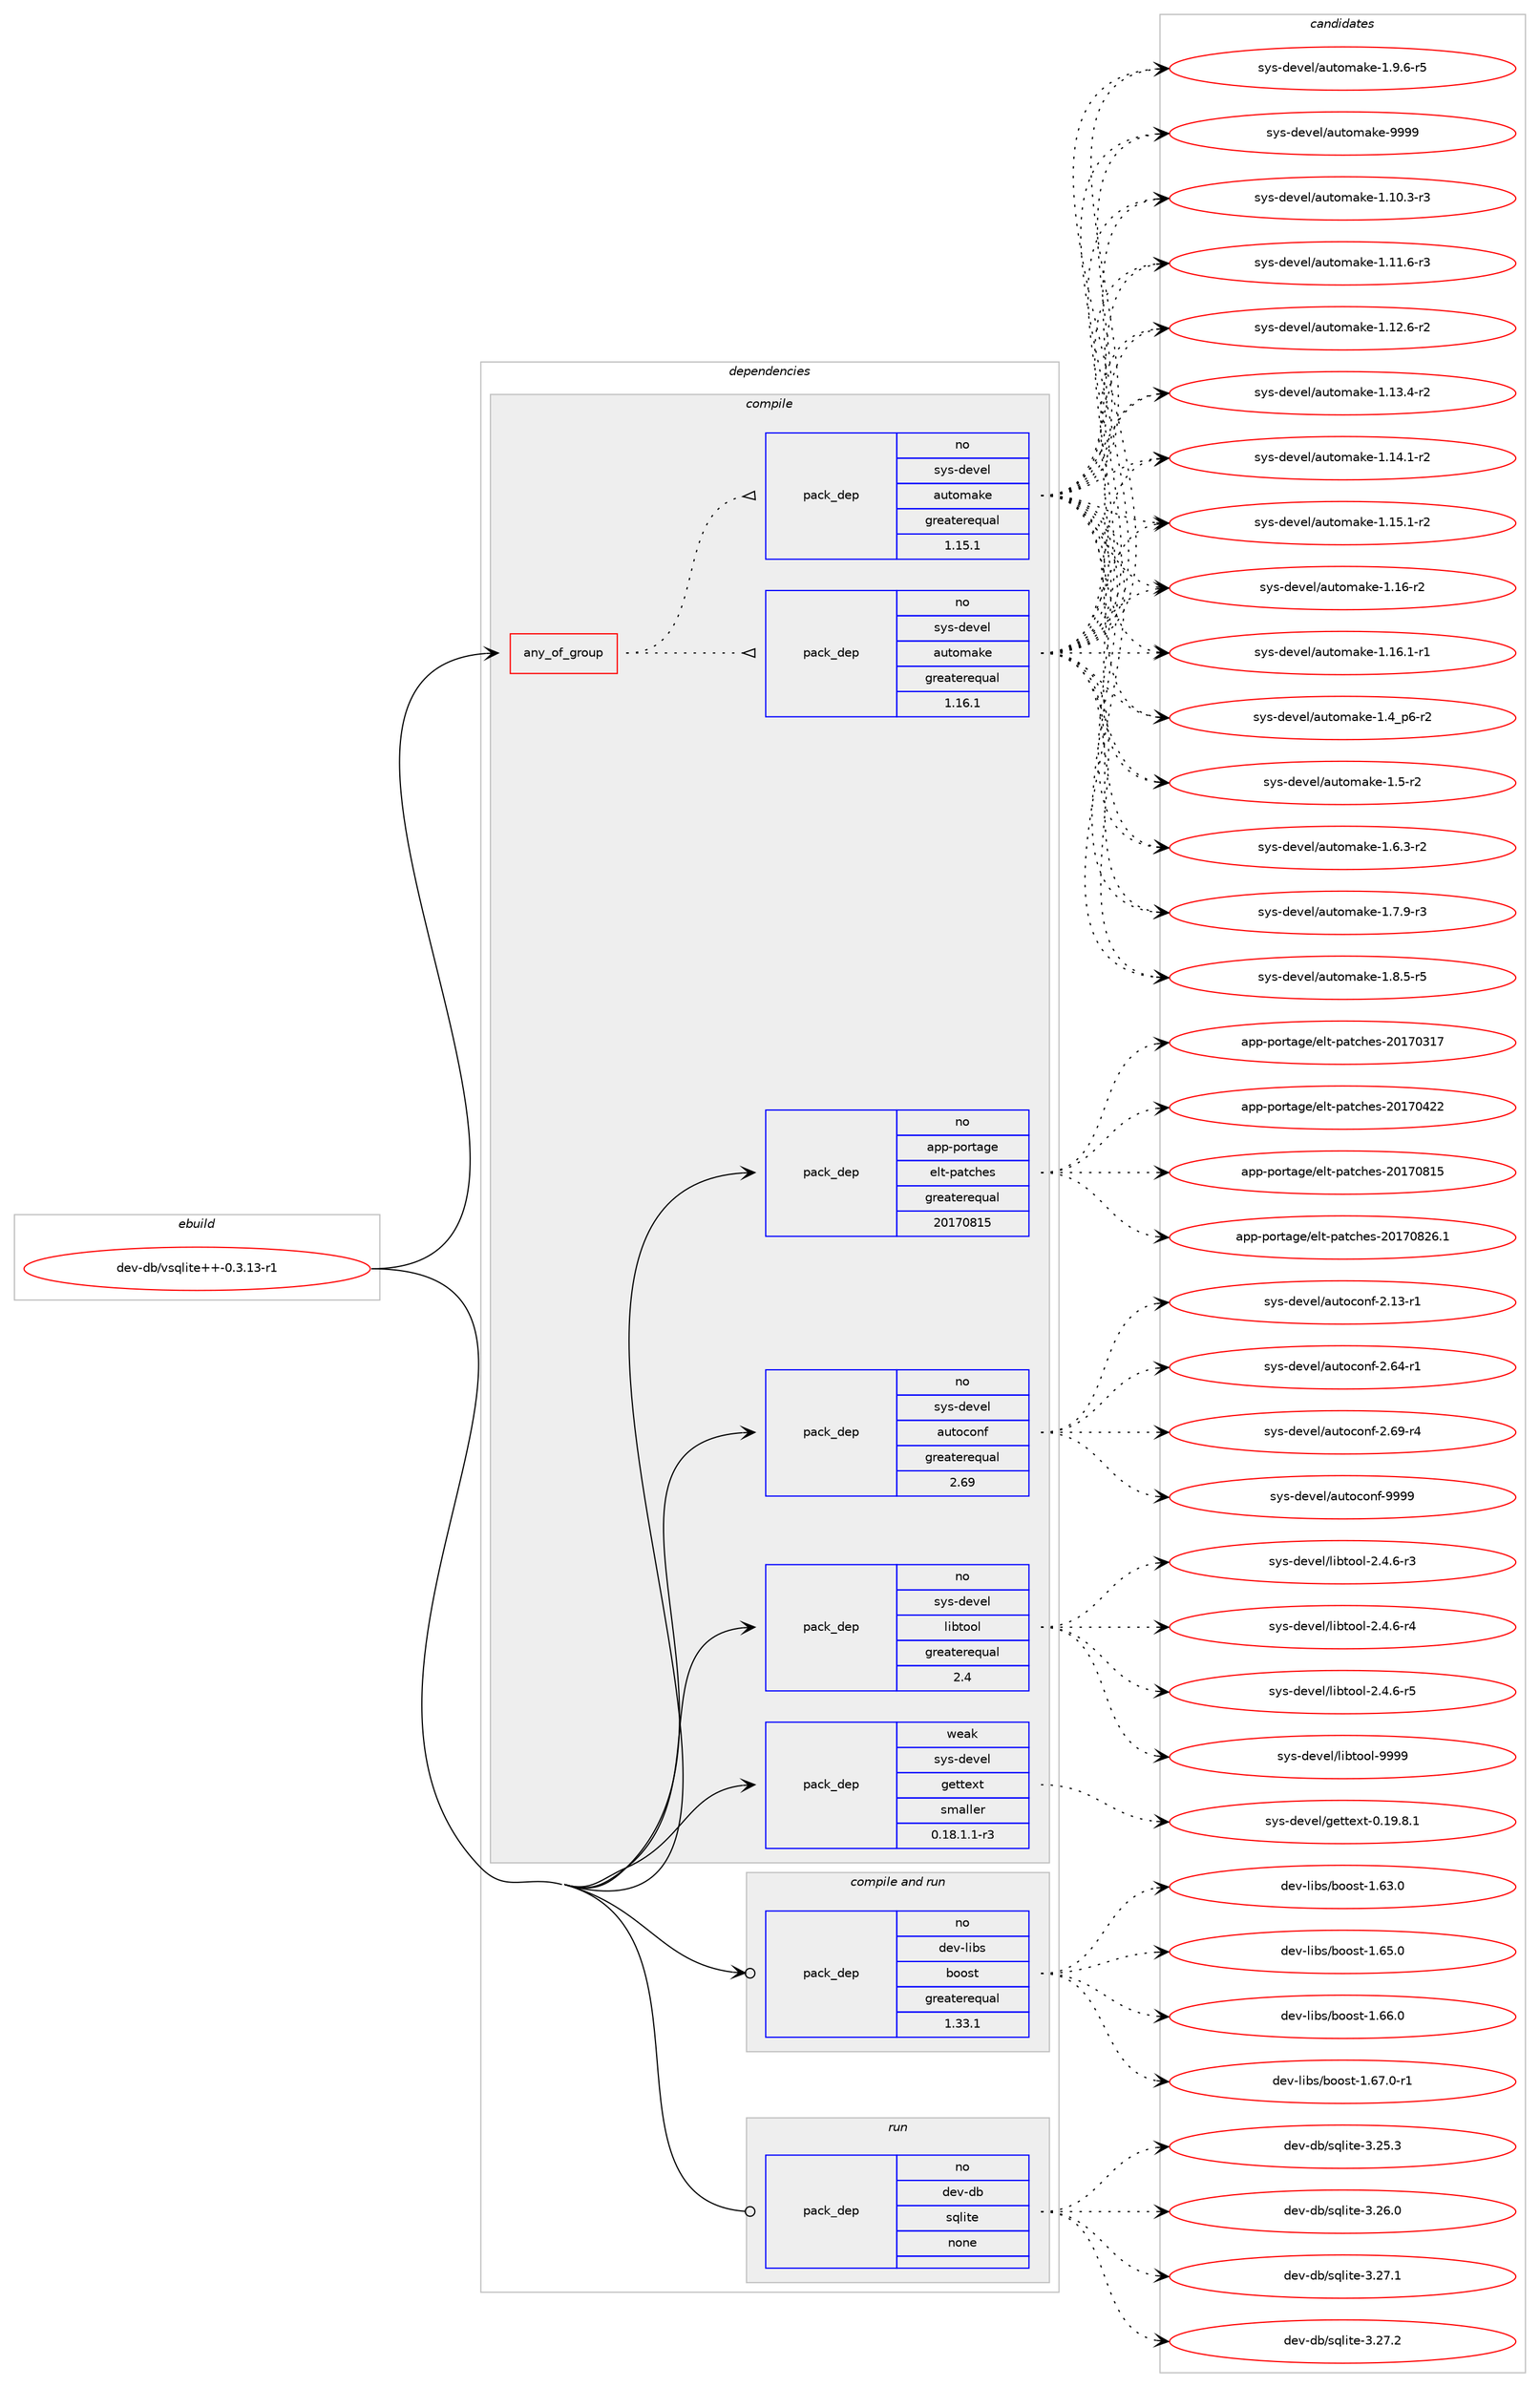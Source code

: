 digraph prolog {

# *************
# Graph options
# *************

newrank=true;
concentrate=true;
compound=true;
graph [rankdir=LR,fontname=Helvetica,fontsize=10,ranksep=1.5];#, ranksep=2.5, nodesep=0.2];
edge  [arrowhead=vee];
node  [fontname=Helvetica,fontsize=10];

# **********
# The ebuild
# **********

subgraph cluster_leftcol {
color=gray;
rank=same;
label=<<i>ebuild</i>>;
id [label="dev-db/vsqlite++-0.3.13-r1", color=red, width=4, href="../dev-db/vsqlite++-0.3.13-r1.svg"];
}

# ****************
# The dependencies
# ****************

subgraph cluster_midcol {
color=gray;
label=<<i>dependencies</i>>;
subgraph cluster_compile {
fillcolor="#eeeeee";
style=filled;
label=<<i>compile</i>>;
subgraph any20438 {
dependency1323103 [label=<<TABLE BORDER="0" CELLBORDER="1" CELLSPACING="0" CELLPADDING="4"><TR><TD CELLPADDING="10">any_of_group</TD></TR></TABLE>>, shape=none, color=red];subgraph pack943987 {
dependency1323104 [label=<<TABLE BORDER="0" CELLBORDER="1" CELLSPACING="0" CELLPADDING="4" WIDTH="220"><TR><TD ROWSPAN="6" CELLPADDING="30">pack_dep</TD></TR><TR><TD WIDTH="110">no</TD></TR><TR><TD>sys-devel</TD></TR><TR><TD>automake</TD></TR><TR><TD>greaterequal</TD></TR><TR><TD>1.16.1</TD></TR></TABLE>>, shape=none, color=blue];
}
dependency1323103:e -> dependency1323104:w [weight=20,style="dotted",arrowhead="oinv"];
subgraph pack943988 {
dependency1323105 [label=<<TABLE BORDER="0" CELLBORDER="1" CELLSPACING="0" CELLPADDING="4" WIDTH="220"><TR><TD ROWSPAN="6" CELLPADDING="30">pack_dep</TD></TR><TR><TD WIDTH="110">no</TD></TR><TR><TD>sys-devel</TD></TR><TR><TD>automake</TD></TR><TR><TD>greaterequal</TD></TR><TR><TD>1.15.1</TD></TR></TABLE>>, shape=none, color=blue];
}
dependency1323103:e -> dependency1323105:w [weight=20,style="dotted",arrowhead="oinv"];
}
id:e -> dependency1323103:w [weight=20,style="solid",arrowhead="vee"];
subgraph pack943989 {
dependency1323106 [label=<<TABLE BORDER="0" CELLBORDER="1" CELLSPACING="0" CELLPADDING="4" WIDTH="220"><TR><TD ROWSPAN="6" CELLPADDING="30">pack_dep</TD></TR><TR><TD WIDTH="110">no</TD></TR><TR><TD>app-portage</TD></TR><TR><TD>elt-patches</TD></TR><TR><TD>greaterequal</TD></TR><TR><TD>20170815</TD></TR></TABLE>>, shape=none, color=blue];
}
id:e -> dependency1323106:w [weight=20,style="solid",arrowhead="vee"];
subgraph pack943990 {
dependency1323107 [label=<<TABLE BORDER="0" CELLBORDER="1" CELLSPACING="0" CELLPADDING="4" WIDTH="220"><TR><TD ROWSPAN="6" CELLPADDING="30">pack_dep</TD></TR><TR><TD WIDTH="110">no</TD></TR><TR><TD>sys-devel</TD></TR><TR><TD>autoconf</TD></TR><TR><TD>greaterequal</TD></TR><TR><TD>2.69</TD></TR></TABLE>>, shape=none, color=blue];
}
id:e -> dependency1323107:w [weight=20,style="solid",arrowhead="vee"];
subgraph pack943991 {
dependency1323108 [label=<<TABLE BORDER="0" CELLBORDER="1" CELLSPACING="0" CELLPADDING="4" WIDTH="220"><TR><TD ROWSPAN="6" CELLPADDING="30">pack_dep</TD></TR><TR><TD WIDTH="110">no</TD></TR><TR><TD>sys-devel</TD></TR><TR><TD>libtool</TD></TR><TR><TD>greaterequal</TD></TR><TR><TD>2.4</TD></TR></TABLE>>, shape=none, color=blue];
}
id:e -> dependency1323108:w [weight=20,style="solid",arrowhead="vee"];
subgraph pack943992 {
dependency1323109 [label=<<TABLE BORDER="0" CELLBORDER="1" CELLSPACING="0" CELLPADDING="4" WIDTH="220"><TR><TD ROWSPAN="6" CELLPADDING="30">pack_dep</TD></TR><TR><TD WIDTH="110">weak</TD></TR><TR><TD>sys-devel</TD></TR><TR><TD>gettext</TD></TR><TR><TD>smaller</TD></TR><TR><TD>0.18.1.1-r3</TD></TR></TABLE>>, shape=none, color=blue];
}
id:e -> dependency1323109:w [weight=20,style="solid",arrowhead="vee"];
}
subgraph cluster_compileandrun {
fillcolor="#eeeeee";
style=filled;
label=<<i>compile and run</i>>;
subgraph pack943993 {
dependency1323110 [label=<<TABLE BORDER="0" CELLBORDER="1" CELLSPACING="0" CELLPADDING="4" WIDTH="220"><TR><TD ROWSPAN="6" CELLPADDING="30">pack_dep</TD></TR><TR><TD WIDTH="110">no</TD></TR><TR><TD>dev-libs</TD></TR><TR><TD>boost</TD></TR><TR><TD>greaterequal</TD></TR><TR><TD>1.33.1</TD></TR></TABLE>>, shape=none, color=blue];
}
id:e -> dependency1323110:w [weight=20,style="solid",arrowhead="odotvee"];
}
subgraph cluster_run {
fillcolor="#eeeeee";
style=filled;
label=<<i>run</i>>;
subgraph pack943994 {
dependency1323111 [label=<<TABLE BORDER="0" CELLBORDER="1" CELLSPACING="0" CELLPADDING="4" WIDTH="220"><TR><TD ROWSPAN="6" CELLPADDING="30">pack_dep</TD></TR><TR><TD WIDTH="110">no</TD></TR><TR><TD>dev-db</TD></TR><TR><TD>sqlite</TD></TR><TR><TD>none</TD></TR><TR><TD></TD></TR></TABLE>>, shape=none, color=blue];
}
id:e -> dependency1323111:w [weight=20,style="solid",arrowhead="odot"];
}
}

# **************
# The candidates
# **************

subgraph cluster_choices {
rank=same;
color=gray;
label=<<i>candidates</i>>;

subgraph choice943987 {
color=black;
nodesep=1;
choice11512111545100101118101108479711711611110997107101454946494846514511451 [label="sys-devel/automake-1.10.3-r3", color=red, width=4,href="../sys-devel/automake-1.10.3-r3.svg"];
choice11512111545100101118101108479711711611110997107101454946494946544511451 [label="sys-devel/automake-1.11.6-r3", color=red, width=4,href="../sys-devel/automake-1.11.6-r3.svg"];
choice11512111545100101118101108479711711611110997107101454946495046544511450 [label="sys-devel/automake-1.12.6-r2", color=red, width=4,href="../sys-devel/automake-1.12.6-r2.svg"];
choice11512111545100101118101108479711711611110997107101454946495146524511450 [label="sys-devel/automake-1.13.4-r2", color=red, width=4,href="../sys-devel/automake-1.13.4-r2.svg"];
choice11512111545100101118101108479711711611110997107101454946495246494511450 [label="sys-devel/automake-1.14.1-r2", color=red, width=4,href="../sys-devel/automake-1.14.1-r2.svg"];
choice11512111545100101118101108479711711611110997107101454946495346494511450 [label="sys-devel/automake-1.15.1-r2", color=red, width=4,href="../sys-devel/automake-1.15.1-r2.svg"];
choice1151211154510010111810110847971171161111099710710145494649544511450 [label="sys-devel/automake-1.16-r2", color=red, width=4,href="../sys-devel/automake-1.16-r2.svg"];
choice11512111545100101118101108479711711611110997107101454946495446494511449 [label="sys-devel/automake-1.16.1-r1", color=red, width=4,href="../sys-devel/automake-1.16.1-r1.svg"];
choice115121115451001011181011084797117116111109971071014549465295112544511450 [label="sys-devel/automake-1.4_p6-r2", color=red, width=4,href="../sys-devel/automake-1.4_p6-r2.svg"];
choice11512111545100101118101108479711711611110997107101454946534511450 [label="sys-devel/automake-1.5-r2", color=red, width=4,href="../sys-devel/automake-1.5-r2.svg"];
choice115121115451001011181011084797117116111109971071014549465446514511450 [label="sys-devel/automake-1.6.3-r2", color=red, width=4,href="../sys-devel/automake-1.6.3-r2.svg"];
choice115121115451001011181011084797117116111109971071014549465546574511451 [label="sys-devel/automake-1.7.9-r3", color=red, width=4,href="../sys-devel/automake-1.7.9-r3.svg"];
choice115121115451001011181011084797117116111109971071014549465646534511453 [label="sys-devel/automake-1.8.5-r5", color=red, width=4,href="../sys-devel/automake-1.8.5-r5.svg"];
choice115121115451001011181011084797117116111109971071014549465746544511453 [label="sys-devel/automake-1.9.6-r5", color=red, width=4,href="../sys-devel/automake-1.9.6-r5.svg"];
choice115121115451001011181011084797117116111109971071014557575757 [label="sys-devel/automake-9999", color=red, width=4,href="../sys-devel/automake-9999.svg"];
dependency1323104:e -> choice11512111545100101118101108479711711611110997107101454946494846514511451:w [style=dotted,weight="100"];
dependency1323104:e -> choice11512111545100101118101108479711711611110997107101454946494946544511451:w [style=dotted,weight="100"];
dependency1323104:e -> choice11512111545100101118101108479711711611110997107101454946495046544511450:w [style=dotted,weight="100"];
dependency1323104:e -> choice11512111545100101118101108479711711611110997107101454946495146524511450:w [style=dotted,weight="100"];
dependency1323104:e -> choice11512111545100101118101108479711711611110997107101454946495246494511450:w [style=dotted,weight="100"];
dependency1323104:e -> choice11512111545100101118101108479711711611110997107101454946495346494511450:w [style=dotted,weight="100"];
dependency1323104:e -> choice1151211154510010111810110847971171161111099710710145494649544511450:w [style=dotted,weight="100"];
dependency1323104:e -> choice11512111545100101118101108479711711611110997107101454946495446494511449:w [style=dotted,weight="100"];
dependency1323104:e -> choice115121115451001011181011084797117116111109971071014549465295112544511450:w [style=dotted,weight="100"];
dependency1323104:e -> choice11512111545100101118101108479711711611110997107101454946534511450:w [style=dotted,weight="100"];
dependency1323104:e -> choice115121115451001011181011084797117116111109971071014549465446514511450:w [style=dotted,weight="100"];
dependency1323104:e -> choice115121115451001011181011084797117116111109971071014549465546574511451:w [style=dotted,weight="100"];
dependency1323104:e -> choice115121115451001011181011084797117116111109971071014549465646534511453:w [style=dotted,weight="100"];
dependency1323104:e -> choice115121115451001011181011084797117116111109971071014549465746544511453:w [style=dotted,weight="100"];
dependency1323104:e -> choice115121115451001011181011084797117116111109971071014557575757:w [style=dotted,weight="100"];
}
subgraph choice943988 {
color=black;
nodesep=1;
choice11512111545100101118101108479711711611110997107101454946494846514511451 [label="sys-devel/automake-1.10.3-r3", color=red, width=4,href="../sys-devel/automake-1.10.3-r3.svg"];
choice11512111545100101118101108479711711611110997107101454946494946544511451 [label="sys-devel/automake-1.11.6-r3", color=red, width=4,href="../sys-devel/automake-1.11.6-r3.svg"];
choice11512111545100101118101108479711711611110997107101454946495046544511450 [label="sys-devel/automake-1.12.6-r2", color=red, width=4,href="../sys-devel/automake-1.12.6-r2.svg"];
choice11512111545100101118101108479711711611110997107101454946495146524511450 [label="sys-devel/automake-1.13.4-r2", color=red, width=4,href="../sys-devel/automake-1.13.4-r2.svg"];
choice11512111545100101118101108479711711611110997107101454946495246494511450 [label="sys-devel/automake-1.14.1-r2", color=red, width=4,href="../sys-devel/automake-1.14.1-r2.svg"];
choice11512111545100101118101108479711711611110997107101454946495346494511450 [label="sys-devel/automake-1.15.1-r2", color=red, width=4,href="../sys-devel/automake-1.15.1-r2.svg"];
choice1151211154510010111810110847971171161111099710710145494649544511450 [label="sys-devel/automake-1.16-r2", color=red, width=4,href="../sys-devel/automake-1.16-r2.svg"];
choice11512111545100101118101108479711711611110997107101454946495446494511449 [label="sys-devel/automake-1.16.1-r1", color=red, width=4,href="../sys-devel/automake-1.16.1-r1.svg"];
choice115121115451001011181011084797117116111109971071014549465295112544511450 [label="sys-devel/automake-1.4_p6-r2", color=red, width=4,href="../sys-devel/automake-1.4_p6-r2.svg"];
choice11512111545100101118101108479711711611110997107101454946534511450 [label="sys-devel/automake-1.5-r2", color=red, width=4,href="../sys-devel/automake-1.5-r2.svg"];
choice115121115451001011181011084797117116111109971071014549465446514511450 [label="sys-devel/automake-1.6.3-r2", color=red, width=4,href="../sys-devel/automake-1.6.3-r2.svg"];
choice115121115451001011181011084797117116111109971071014549465546574511451 [label="sys-devel/automake-1.7.9-r3", color=red, width=4,href="../sys-devel/automake-1.7.9-r3.svg"];
choice115121115451001011181011084797117116111109971071014549465646534511453 [label="sys-devel/automake-1.8.5-r5", color=red, width=4,href="../sys-devel/automake-1.8.5-r5.svg"];
choice115121115451001011181011084797117116111109971071014549465746544511453 [label="sys-devel/automake-1.9.6-r5", color=red, width=4,href="../sys-devel/automake-1.9.6-r5.svg"];
choice115121115451001011181011084797117116111109971071014557575757 [label="sys-devel/automake-9999", color=red, width=4,href="../sys-devel/automake-9999.svg"];
dependency1323105:e -> choice11512111545100101118101108479711711611110997107101454946494846514511451:w [style=dotted,weight="100"];
dependency1323105:e -> choice11512111545100101118101108479711711611110997107101454946494946544511451:w [style=dotted,weight="100"];
dependency1323105:e -> choice11512111545100101118101108479711711611110997107101454946495046544511450:w [style=dotted,weight="100"];
dependency1323105:e -> choice11512111545100101118101108479711711611110997107101454946495146524511450:w [style=dotted,weight="100"];
dependency1323105:e -> choice11512111545100101118101108479711711611110997107101454946495246494511450:w [style=dotted,weight="100"];
dependency1323105:e -> choice11512111545100101118101108479711711611110997107101454946495346494511450:w [style=dotted,weight="100"];
dependency1323105:e -> choice1151211154510010111810110847971171161111099710710145494649544511450:w [style=dotted,weight="100"];
dependency1323105:e -> choice11512111545100101118101108479711711611110997107101454946495446494511449:w [style=dotted,weight="100"];
dependency1323105:e -> choice115121115451001011181011084797117116111109971071014549465295112544511450:w [style=dotted,weight="100"];
dependency1323105:e -> choice11512111545100101118101108479711711611110997107101454946534511450:w [style=dotted,weight="100"];
dependency1323105:e -> choice115121115451001011181011084797117116111109971071014549465446514511450:w [style=dotted,weight="100"];
dependency1323105:e -> choice115121115451001011181011084797117116111109971071014549465546574511451:w [style=dotted,weight="100"];
dependency1323105:e -> choice115121115451001011181011084797117116111109971071014549465646534511453:w [style=dotted,weight="100"];
dependency1323105:e -> choice115121115451001011181011084797117116111109971071014549465746544511453:w [style=dotted,weight="100"];
dependency1323105:e -> choice115121115451001011181011084797117116111109971071014557575757:w [style=dotted,weight="100"];
}
subgraph choice943989 {
color=black;
nodesep=1;
choice97112112451121111141169710310147101108116451129711699104101115455048495548514955 [label="app-portage/elt-patches-20170317", color=red, width=4,href="../app-portage/elt-patches-20170317.svg"];
choice97112112451121111141169710310147101108116451129711699104101115455048495548525050 [label="app-portage/elt-patches-20170422", color=red, width=4,href="../app-portage/elt-patches-20170422.svg"];
choice97112112451121111141169710310147101108116451129711699104101115455048495548564953 [label="app-portage/elt-patches-20170815", color=red, width=4,href="../app-portage/elt-patches-20170815.svg"];
choice971121124511211111411697103101471011081164511297116991041011154550484955485650544649 [label="app-portage/elt-patches-20170826.1", color=red, width=4,href="../app-portage/elt-patches-20170826.1.svg"];
dependency1323106:e -> choice97112112451121111141169710310147101108116451129711699104101115455048495548514955:w [style=dotted,weight="100"];
dependency1323106:e -> choice97112112451121111141169710310147101108116451129711699104101115455048495548525050:w [style=dotted,weight="100"];
dependency1323106:e -> choice97112112451121111141169710310147101108116451129711699104101115455048495548564953:w [style=dotted,weight="100"];
dependency1323106:e -> choice971121124511211111411697103101471011081164511297116991041011154550484955485650544649:w [style=dotted,weight="100"];
}
subgraph choice943990 {
color=black;
nodesep=1;
choice1151211154510010111810110847971171161119911111010245504649514511449 [label="sys-devel/autoconf-2.13-r1", color=red, width=4,href="../sys-devel/autoconf-2.13-r1.svg"];
choice1151211154510010111810110847971171161119911111010245504654524511449 [label="sys-devel/autoconf-2.64-r1", color=red, width=4,href="../sys-devel/autoconf-2.64-r1.svg"];
choice1151211154510010111810110847971171161119911111010245504654574511452 [label="sys-devel/autoconf-2.69-r4", color=red, width=4,href="../sys-devel/autoconf-2.69-r4.svg"];
choice115121115451001011181011084797117116111991111101024557575757 [label="sys-devel/autoconf-9999", color=red, width=4,href="../sys-devel/autoconf-9999.svg"];
dependency1323107:e -> choice1151211154510010111810110847971171161119911111010245504649514511449:w [style=dotted,weight="100"];
dependency1323107:e -> choice1151211154510010111810110847971171161119911111010245504654524511449:w [style=dotted,weight="100"];
dependency1323107:e -> choice1151211154510010111810110847971171161119911111010245504654574511452:w [style=dotted,weight="100"];
dependency1323107:e -> choice115121115451001011181011084797117116111991111101024557575757:w [style=dotted,weight="100"];
}
subgraph choice943991 {
color=black;
nodesep=1;
choice1151211154510010111810110847108105981161111111084550465246544511451 [label="sys-devel/libtool-2.4.6-r3", color=red, width=4,href="../sys-devel/libtool-2.4.6-r3.svg"];
choice1151211154510010111810110847108105981161111111084550465246544511452 [label="sys-devel/libtool-2.4.6-r4", color=red, width=4,href="../sys-devel/libtool-2.4.6-r4.svg"];
choice1151211154510010111810110847108105981161111111084550465246544511453 [label="sys-devel/libtool-2.4.6-r5", color=red, width=4,href="../sys-devel/libtool-2.4.6-r5.svg"];
choice1151211154510010111810110847108105981161111111084557575757 [label="sys-devel/libtool-9999", color=red, width=4,href="../sys-devel/libtool-9999.svg"];
dependency1323108:e -> choice1151211154510010111810110847108105981161111111084550465246544511451:w [style=dotted,weight="100"];
dependency1323108:e -> choice1151211154510010111810110847108105981161111111084550465246544511452:w [style=dotted,weight="100"];
dependency1323108:e -> choice1151211154510010111810110847108105981161111111084550465246544511453:w [style=dotted,weight="100"];
dependency1323108:e -> choice1151211154510010111810110847108105981161111111084557575757:w [style=dotted,weight="100"];
}
subgraph choice943992 {
color=black;
nodesep=1;
choice1151211154510010111810110847103101116116101120116454846495746564649 [label="sys-devel/gettext-0.19.8.1", color=red, width=4,href="../sys-devel/gettext-0.19.8.1.svg"];
dependency1323109:e -> choice1151211154510010111810110847103101116116101120116454846495746564649:w [style=dotted,weight="100"];
}
subgraph choice943993 {
color=black;
nodesep=1;
choice1001011184510810598115479811111111511645494654514648 [label="dev-libs/boost-1.63.0", color=red, width=4,href="../dev-libs/boost-1.63.0.svg"];
choice1001011184510810598115479811111111511645494654534648 [label="dev-libs/boost-1.65.0", color=red, width=4,href="../dev-libs/boost-1.65.0.svg"];
choice1001011184510810598115479811111111511645494654544648 [label="dev-libs/boost-1.66.0", color=red, width=4,href="../dev-libs/boost-1.66.0.svg"];
choice10010111845108105981154798111111115116454946545546484511449 [label="dev-libs/boost-1.67.0-r1", color=red, width=4,href="../dev-libs/boost-1.67.0-r1.svg"];
dependency1323110:e -> choice1001011184510810598115479811111111511645494654514648:w [style=dotted,weight="100"];
dependency1323110:e -> choice1001011184510810598115479811111111511645494654534648:w [style=dotted,weight="100"];
dependency1323110:e -> choice1001011184510810598115479811111111511645494654544648:w [style=dotted,weight="100"];
dependency1323110:e -> choice10010111845108105981154798111111115116454946545546484511449:w [style=dotted,weight="100"];
}
subgraph choice943994 {
color=black;
nodesep=1;
choice10010111845100984711511310810511610145514650534651 [label="dev-db/sqlite-3.25.3", color=red, width=4,href="../dev-db/sqlite-3.25.3.svg"];
choice10010111845100984711511310810511610145514650544648 [label="dev-db/sqlite-3.26.0", color=red, width=4,href="../dev-db/sqlite-3.26.0.svg"];
choice10010111845100984711511310810511610145514650554649 [label="dev-db/sqlite-3.27.1", color=red, width=4,href="../dev-db/sqlite-3.27.1.svg"];
choice10010111845100984711511310810511610145514650554650 [label="dev-db/sqlite-3.27.2", color=red, width=4,href="../dev-db/sqlite-3.27.2.svg"];
dependency1323111:e -> choice10010111845100984711511310810511610145514650534651:w [style=dotted,weight="100"];
dependency1323111:e -> choice10010111845100984711511310810511610145514650544648:w [style=dotted,weight="100"];
dependency1323111:e -> choice10010111845100984711511310810511610145514650554649:w [style=dotted,weight="100"];
dependency1323111:e -> choice10010111845100984711511310810511610145514650554650:w [style=dotted,weight="100"];
}
}

}
